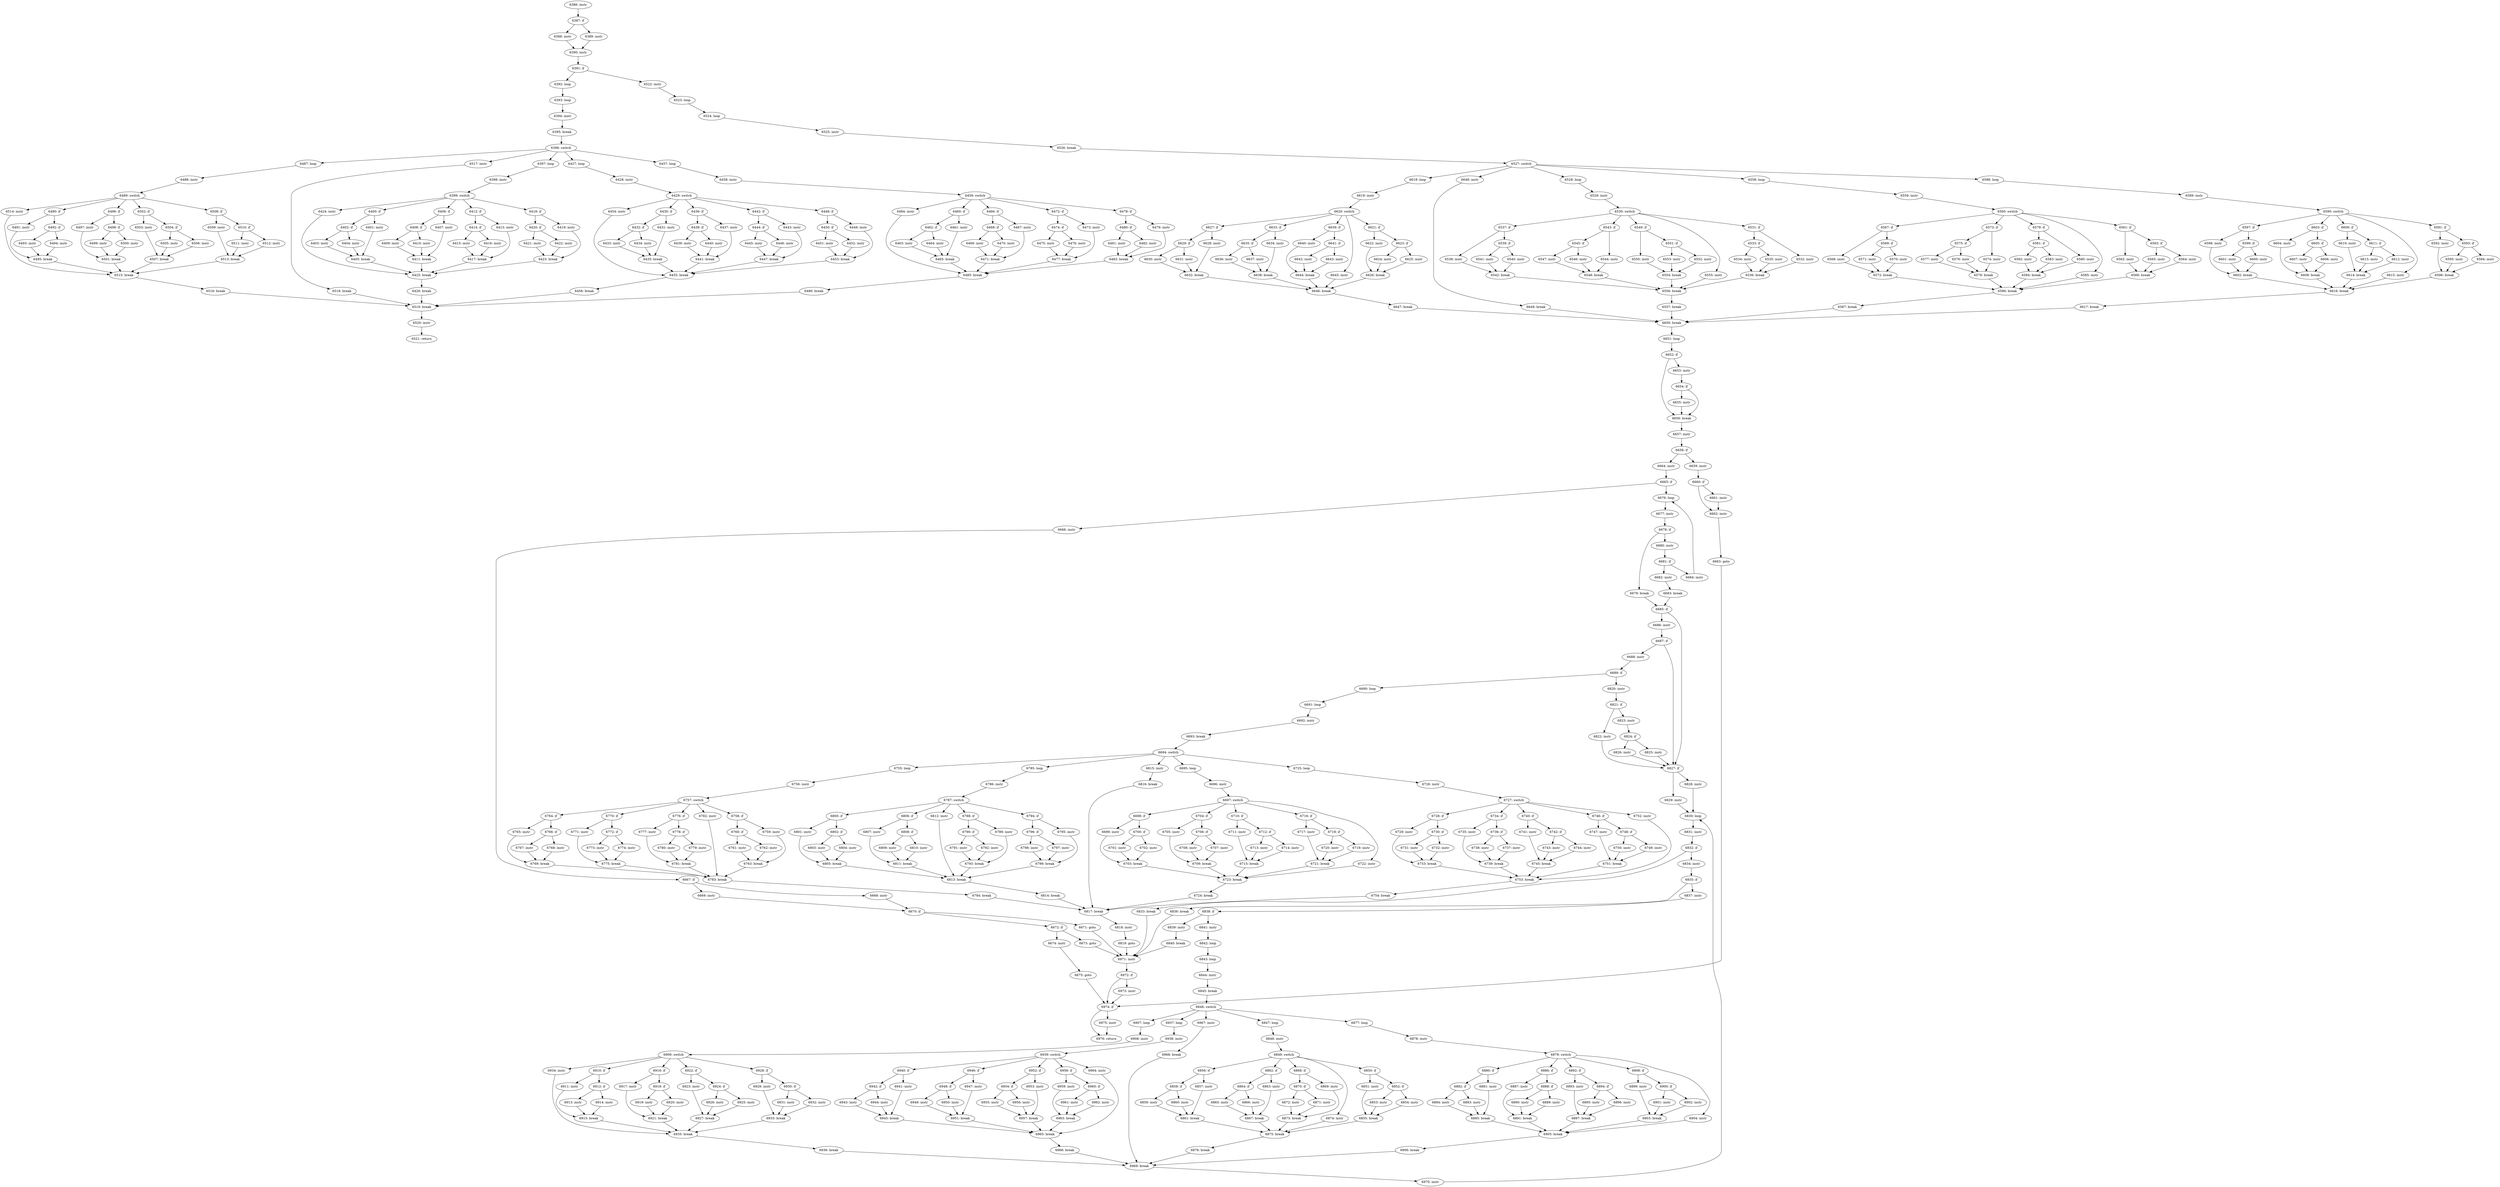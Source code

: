 digraph CFG_tcp_data_queue_ofo {
6386 [label="6386: instr"]
	6386 -> 6387
6387 [label="6387: if"]
	6387 -> 6388
	6387 -> 6389
6388 [label="6388: instr"]
	6388 -> 6390
6389 [label="6389: instr"]
	6389 -> 6390
6390 [label="6390: instr"]
	6390 -> 6391
6391 [label="6391: if"]
	6391 -> 6392
	6391 -> 6522
6392 [label="6392: loop"]
	6392 -> 6393
6393 [label="6393: loop"]
	6393 -> 6394
6394 [label="6394: instr"]
	6394 -> 6395
6395 [label="6395: break"]
	6395 -> 6396
6396 [label="6396: switch"]
	6396 -> 6517
	6396 -> 6487
	6396 -> 6457
	6396 -> 6427
	6396 -> 6397
6397 [label="6397: loop"]
	6397 -> 6398
6398 [label="6398: instr"]
	6398 -> 6399
6399 [label="6399: switch"]
	6399 -> 6424
	6399 -> 6418
	6399 -> 6412
	6399 -> 6406
	6399 -> 6400
6400 [label="6400: if"]
	6400 -> 6401
	6400 -> 6402
6401 [label="6401: instr"]
	6401 -> 6405
6402 [label="6402: if"]
	6402 -> 6403
	6402 -> 6404
6403 [label="6403: instr"]
	6403 -> 6405
6404 [label="6404: instr"]
	6404 -> 6405
6405 [label="6405: break"]
	6405 -> 6425
6406 [label="6406: if"]
	6406 -> 6407
	6406 -> 6408
6407 [label="6407: instr"]
	6407 -> 6411
6408 [label="6408: if"]
	6408 -> 6409
	6408 -> 6410
6409 [label="6409: instr"]
	6409 -> 6411
6410 [label="6410: instr"]
	6410 -> 6411
6411 [label="6411: break"]
	6411 -> 6425
6412 [label="6412: if"]
	6412 -> 6413
	6412 -> 6414
6413 [label="6413: instr"]
	6413 -> 6417
6414 [label="6414: if"]
	6414 -> 6415
	6414 -> 6416
6415 [label="6415: instr"]
	6415 -> 6417
6416 [label="6416: instr"]
	6416 -> 6417
6417 [label="6417: break"]
	6417 -> 6425
6418 [label="6418: if"]
	6418 -> 6419
	6418 -> 6420
6419 [label="6419: instr"]
	6419 -> 6423
6420 [label="6420: if"]
	6420 -> 6421
	6420 -> 6422
6421 [label="6421: instr"]
	6421 -> 6423
6422 [label="6422: instr"]
	6422 -> 6423
6423 [label="6423: break"]
	6423 -> 6425
6424 [label="6424: instr"]
	6424 -> 6425
6425 [label="6425: break"]
	6425 -> 6426
6426 [label="6426: break"]
	6426 -> 6519
6427 [label="6427: loop"]
	6427 -> 6428
6428 [label="6428: instr"]
	6428 -> 6429
6429 [label="6429: switch"]
	6429 -> 6454
	6429 -> 6448
	6429 -> 6442
	6429 -> 6436
	6429 -> 6430
6430 [label="6430: if"]
	6430 -> 6431
	6430 -> 6432
6431 [label="6431: instr"]
	6431 -> 6435
6432 [label="6432: if"]
	6432 -> 6433
	6432 -> 6434
6433 [label="6433: instr"]
	6433 -> 6435
6434 [label="6434: instr"]
	6434 -> 6435
6435 [label="6435: break"]
	6435 -> 6455
6436 [label="6436: if"]
	6436 -> 6437
	6436 -> 6438
6437 [label="6437: instr"]
	6437 -> 6441
6438 [label="6438: if"]
	6438 -> 6439
	6438 -> 6440
6439 [label="6439: instr"]
	6439 -> 6441
6440 [label="6440: instr"]
	6440 -> 6441
6441 [label="6441: break"]
	6441 -> 6455
6442 [label="6442: if"]
	6442 -> 6443
	6442 -> 6444
6443 [label="6443: instr"]
	6443 -> 6447
6444 [label="6444: if"]
	6444 -> 6445
	6444 -> 6446
6445 [label="6445: instr"]
	6445 -> 6447
6446 [label="6446: instr"]
	6446 -> 6447
6447 [label="6447: break"]
	6447 -> 6455
6448 [label="6448: if"]
	6448 -> 6449
	6448 -> 6450
6449 [label="6449: instr"]
	6449 -> 6453
6450 [label="6450: if"]
	6450 -> 6451
	6450 -> 6452
6451 [label="6451: instr"]
	6451 -> 6453
6452 [label="6452: instr"]
	6452 -> 6453
6453 [label="6453: break"]
	6453 -> 6455
6454 [label="6454: instr"]
	6454 -> 6455
6455 [label="6455: break"]
	6455 -> 6456
6456 [label="6456: break"]
	6456 -> 6519
6457 [label="6457: loop"]
	6457 -> 6458
6458 [label="6458: instr"]
	6458 -> 6459
6459 [label="6459: switch"]
	6459 -> 6484
	6459 -> 6478
	6459 -> 6472
	6459 -> 6466
	6459 -> 6460
6460 [label="6460: if"]
	6460 -> 6461
	6460 -> 6462
6461 [label="6461: instr"]
	6461 -> 6465
6462 [label="6462: if"]
	6462 -> 6463
	6462 -> 6464
6463 [label="6463: instr"]
	6463 -> 6465
6464 [label="6464: instr"]
	6464 -> 6465
6465 [label="6465: break"]
	6465 -> 6485
6466 [label="6466: if"]
	6466 -> 6467
	6466 -> 6468
6467 [label="6467: instr"]
	6467 -> 6471
6468 [label="6468: if"]
	6468 -> 6469
	6468 -> 6470
6469 [label="6469: instr"]
	6469 -> 6471
6470 [label="6470: instr"]
	6470 -> 6471
6471 [label="6471: break"]
	6471 -> 6485
6472 [label="6472: if"]
	6472 -> 6473
	6472 -> 6474
6473 [label="6473: instr"]
	6473 -> 6477
6474 [label="6474: if"]
	6474 -> 6475
	6474 -> 6476
6475 [label="6475: instr"]
	6475 -> 6477
6476 [label="6476: instr"]
	6476 -> 6477
6477 [label="6477: break"]
	6477 -> 6485
6478 [label="6478: if"]
	6478 -> 6479
	6478 -> 6480
6479 [label="6479: instr"]
	6479 -> 6483
6480 [label="6480: if"]
	6480 -> 6481
	6480 -> 6482
6481 [label="6481: instr"]
	6481 -> 6483
6482 [label="6482: instr"]
	6482 -> 6483
6483 [label="6483: break"]
	6483 -> 6485
6484 [label="6484: instr"]
	6484 -> 6485
6485 [label="6485: break"]
	6485 -> 6486
6486 [label="6486: break"]
	6486 -> 6519
6487 [label="6487: loop"]
	6487 -> 6488
6488 [label="6488: instr"]
	6488 -> 6489
6489 [label="6489: switch"]
	6489 -> 6514
	6489 -> 6508
	6489 -> 6502
	6489 -> 6496
	6489 -> 6490
6490 [label="6490: if"]
	6490 -> 6491
	6490 -> 6492
6491 [label="6491: instr"]
	6491 -> 6495
6492 [label="6492: if"]
	6492 -> 6493
	6492 -> 6494
6493 [label="6493: instr"]
	6493 -> 6495
6494 [label="6494: instr"]
	6494 -> 6495
6495 [label="6495: break"]
	6495 -> 6515
6496 [label="6496: if"]
	6496 -> 6497
	6496 -> 6498
6497 [label="6497: instr"]
	6497 -> 6501
6498 [label="6498: if"]
	6498 -> 6499
	6498 -> 6500
6499 [label="6499: instr"]
	6499 -> 6501
6500 [label="6500: instr"]
	6500 -> 6501
6501 [label="6501: break"]
	6501 -> 6515
6502 [label="6502: if"]
	6502 -> 6503
	6502 -> 6504
6503 [label="6503: instr"]
	6503 -> 6507
6504 [label="6504: if"]
	6504 -> 6505
	6504 -> 6506
6505 [label="6505: instr"]
	6505 -> 6507
6506 [label="6506: instr"]
	6506 -> 6507
6507 [label="6507: break"]
	6507 -> 6515
6508 [label="6508: if"]
	6508 -> 6509
	6508 -> 6510
6509 [label="6509: instr"]
	6509 -> 6513
6510 [label="6510: if"]
	6510 -> 6511
	6510 -> 6512
6511 [label="6511: instr"]
	6511 -> 6513
6512 [label="6512: instr"]
	6512 -> 6513
6513 [label="6513: break"]
	6513 -> 6515
6514 [label="6514: instr"]
	6514 -> 6515
6515 [label="6515: break"]
	6515 -> 6516
6516 [label="6516: break"]
	6516 -> 6519
6517 [label="6517: instr"]
	6517 -> 6518
6518 [label="6518: break"]
	6518 -> 6519
6519 [label="6519: break"]
	6519 -> 6520
6520 [label="6520: instr"]
	6520 -> 6521
6521 [label="6521: return"]
	
6522 [label="6522: instr"]
	6522 -> 6523
6523 [label="6523: loop"]
	6523 -> 6524
6524 [label="6524: loop"]
	6524 -> 6525
6525 [label="6525: instr"]
	6525 -> 6526
6526 [label="6526: break"]
	6526 -> 6527
6527 [label="6527: switch"]
	6527 -> 6648
	6527 -> 6618
	6527 -> 6588
	6527 -> 6558
	6527 -> 6528
6528 [label="6528: loop"]
	6528 -> 6529
6529 [label="6529: instr"]
	6529 -> 6530
6530 [label="6530: switch"]
	6530 -> 6555
	6530 -> 6549
	6530 -> 6543
	6530 -> 6537
	6530 -> 6531
6531 [label="6531: if"]
	6531 -> 6532
	6531 -> 6533
6532 [label="6532: instr"]
	6532 -> 6536
6533 [label="6533: if"]
	6533 -> 6534
	6533 -> 6535
6534 [label="6534: instr"]
	6534 -> 6536
6535 [label="6535: instr"]
	6535 -> 6536
6536 [label="6536: break"]
	6536 -> 6556
6537 [label="6537: if"]
	6537 -> 6538
	6537 -> 6539
6538 [label="6538: instr"]
	6538 -> 6542
6539 [label="6539: if"]
	6539 -> 6540
	6539 -> 6541
6540 [label="6540: instr"]
	6540 -> 6542
6541 [label="6541: instr"]
	6541 -> 6542
6542 [label="6542: break"]
	6542 -> 6556
6543 [label="6543: if"]
	6543 -> 6544
	6543 -> 6545
6544 [label="6544: instr"]
	6544 -> 6548
6545 [label="6545: if"]
	6545 -> 6546
	6545 -> 6547
6546 [label="6546: instr"]
	6546 -> 6548
6547 [label="6547: instr"]
	6547 -> 6548
6548 [label="6548: break"]
	6548 -> 6556
6549 [label="6549: if"]
	6549 -> 6550
	6549 -> 6551
6550 [label="6550: instr"]
	6550 -> 6554
6551 [label="6551: if"]
	6551 -> 6552
	6551 -> 6553
6552 [label="6552: instr"]
	6552 -> 6554
6553 [label="6553: instr"]
	6553 -> 6554
6554 [label="6554: break"]
	6554 -> 6556
6555 [label="6555: instr"]
	6555 -> 6556
6556 [label="6556: break"]
	6556 -> 6557
6557 [label="6557: break"]
	6557 -> 6650
6558 [label="6558: loop"]
	6558 -> 6559
6559 [label="6559: instr"]
	6559 -> 6560
6560 [label="6560: switch"]
	6560 -> 6585
	6560 -> 6579
	6560 -> 6573
	6560 -> 6567
	6560 -> 6561
6561 [label="6561: if"]
	6561 -> 6562
	6561 -> 6563
6562 [label="6562: instr"]
	6562 -> 6566
6563 [label="6563: if"]
	6563 -> 6564
	6563 -> 6565
6564 [label="6564: instr"]
	6564 -> 6566
6565 [label="6565: instr"]
	6565 -> 6566
6566 [label="6566: break"]
	6566 -> 6586
6567 [label="6567: if"]
	6567 -> 6568
	6567 -> 6569
6568 [label="6568: instr"]
	6568 -> 6572
6569 [label="6569: if"]
	6569 -> 6570
	6569 -> 6571
6570 [label="6570: instr"]
	6570 -> 6572
6571 [label="6571: instr"]
	6571 -> 6572
6572 [label="6572: break"]
	6572 -> 6586
6573 [label="6573: if"]
	6573 -> 6574
	6573 -> 6575
6574 [label="6574: instr"]
	6574 -> 6578
6575 [label="6575: if"]
	6575 -> 6576
	6575 -> 6577
6576 [label="6576: instr"]
	6576 -> 6578
6577 [label="6577: instr"]
	6577 -> 6578
6578 [label="6578: break"]
	6578 -> 6586
6579 [label="6579: if"]
	6579 -> 6580
	6579 -> 6581
6580 [label="6580: instr"]
	6580 -> 6584
6581 [label="6581: if"]
	6581 -> 6582
	6581 -> 6583
6582 [label="6582: instr"]
	6582 -> 6584
6583 [label="6583: instr"]
	6583 -> 6584
6584 [label="6584: break"]
	6584 -> 6586
6585 [label="6585: instr"]
	6585 -> 6586
6586 [label="6586: break"]
	6586 -> 6587
6587 [label="6587: break"]
	6587 -> 6650
6588 [label="6588: loop"]
	6588 -> 6589
6589 [label="6589: instr"]
	6589 -> 6590
6590 [label="6590: switch"]
	6590 -> 6615
	6590 -> 6609
	6590 -> 6603
	6590 -> 6597
	6590 -> 6591
6591 [label="6591: if"]
	6591 -> 6592
	6591 -> 6593
6592 [label="6592: instr"]
	6592 -> 6596
6593 [label="6593: if"]
	6593 -> 6594
	6593 -> 6595
6594 [label="6594: instr"]
	6594 -> 6596
6595 [label="6595: instr"]
	6595 -> 6596
6596 [label="6596: break"]
	6596 -> 6616
6597 [label="6597: if"]
	6597 -> 6598
	6597 -> 6599
6598 [label="6598: instr"]
	6598 -> 6602
6599 [label="6599: if"]
	6599 -> 6600
	6599 -> 6601
6600 [label="6600: instr"]
	6600 -> 6602
6601 [label="6601: instr"]
	6601 -> 6602
6602 [label="6602: break"]
	6602 -> 6616
6603 [label="6603: if"]
	6603 -> 6604
	6603 -> 6605
6604 [label="6604: instr"]
	6604 -> 6608
6605 [label="6605: if"]
	6605 -> 6606
	6605 -> 6607
6606 [label="6606: instr"]
	6606 -> 6608
6607 [label="6607: instr"]
	6607 -> 6608
6608 [label="6608: break"]
	6608 -> 6616
6609 [label="6609: if"]
	6609 -> 6610
	6609 -> 6611
6610 [label="6610: instr"]
	6610 -> 6614
6611 [label="6611: if"]
	6611 -> 6612
	6611 -> 6613
6612 [label="6612: instr"]
	6612 -> 6614
6613 [label="6613: instr"]
	6613 -> 6614
6614 [label="6614: break"]
	6614 -> 6616
6615 [label="6615: instr"]
	6615 -> 6616
6616 [label="6616: break"]
	6616 -> 6617
6617 [label="6617: break"]
	6617 -> 6650
6618 [label="6618: loop"]
	6618 -> 6619
6619 [label="6619: instr"]
	6619 -> 6620
6620 [label="6620: switch"]
	6620 -> 6645
	6620 -> 6639
	6620 -> 6633
	6620 -> 6627
	6620 -> 6621
6621 [label="6621: if"]
	6621 -> 6622
	6621 -> 6623
6622 [label="6622: instr"]
	6622 -> 6626
6623 [label="6623: if"]
	6623 -> 6624
	6623 -> 6625
6624 [label="6624: instr"]
	6624 -> 6626
6625 [label="6625: instr"]
	6625 -> 6626
6626 [label="6626: break"]
	6626 -> 6646
6627 [label="6627: if"]
	6627 -> 6628
	6627 -> 6629
6628 [label="6628: instr"]
	6628 -> 6632
6629 [label="6629: if"]
	6629 -> 6630
	6629 -> 6631
6630 [label="6630: instr"]
	6630 -> 6632
6631 [label="6631: instr"]
	6631 -> 6632
6632 [label="6632: break"]
	6632 -> 6646
6633 [label="6633: if"]
	6633 -> 6634
	6633 -> 6635
6634 [label="6634: instr"]
	6634 -> 6638
6635 [label="6635: if"]
	6635 -> 6636
	6635 -> 6637
6636 [label="6636: instr"]
	6636 -> 6638
6637 [label="6637: instr"]
	6637 -> 6638
6638 [label="6638: break"]
	6638 -> 6646
6639 [label="6639: if"]
	6639 -> 6640
	6639 -> 6641
6640 [label="6640: instr"]
	6640 -> 6644
6641 [label="6641: if"]
	6641 -> 6642
	6641 -> 6643
6642 [label="6642: instr"]
	6642 -> 6644
6643 [label="6643: instr"]
	6643 -> 6644
6644 [label="6644: break"]
	6644 -> 6646
6645 [label="6645: instr"]
	6645 -> 6646
6646 [label="6646: break"]
	6646 -> 6647
6647 [label="6647: break"]
	6647 -> 6650
6648 [label="6648: instr"]
	6648 -> 6649
6649 [label="6649: break"]
	6649 -> 6650
6650 [label="6650: break"]
	6650 -> 6651
6651 [label="6651: loop"]
	6651 -> 6652
6652 [label="6652: if"]
	6652 -> 6653
	6652 -> 6656
6653 [label="6653: instr"]
	6653 -> 6654
6654 [label="6654: if"]
	6654 -> 6655
	6654 -> 6656
6655 [label="6655: instr"]
	6655 -> 6656
6656 [label="6656: break"]
	6656 -> 6657
6657 [label="6657: instr"]
	6657 -> 6658
6658 [label="6658: if"]
	6658 -> 6659
	6658 -> 6664
6659 [label="6659: instr"]
	6659 -> 6660
6660 [label="6660: if"]
	6660 -> 6661
	6660 -> 6662
6661 [label="6661: instr"]
	6661 -> 6662
6662 [label="6662: instr"]
	6662 -> 6663
6663 [label="6663: goto"]
	6663 -> 6974
6664 [label="6664: instr"]
	6664 -> 6665
6665 [label="6665: if"]
	6665 -> 6666
	6665 -> 6676
6666 [label="6666: instr"]
	6666 -> 6667
6667 [label="6667: if"]
	6667 -> 6668
	6667 -> 6669
6668 [label="6668: instr"]
	6668 -> 6670
6669 [label="6669: instr"]
	6669 -> 6670
6670 [label="6670: if"]
	6670 -> 6671
	6670 -> 6672
6671 [label="6671: goto"]
	6671 -> 6971
6672 [label="6672: if"]
	6672 -> 6673
	6672 -> 6674
6673 [label="6673: goto"]
	6673 -> 6971
6674 [label="6674: instr"]
	6674 -> 6675
6675 [label="6675: goto"]
	6675 -> 6974
6676 [label="6676: loop"]
	6676 -> 6677
6677 [label="6677: instr"]
	6677 -> 6678
6678 [label="6678: if"]
	6678 -> 6680
	6678 -> 6679
6679 [label="6679: break"]
	6679 -> 6685
6680 [label="6680: instr"]
	6680 -> 6681
6681 [label="6681: if"]
	6681 -> 6682
	6681 -> 6684
6682 [label="6682: instr"]
	6682 -> 6683
6683 [label="6683: break"]
	6683 -> 6685
6684 [label="6684: instr"]
	6684 -> 6676
6685 [label="6685: if"]
	6685 -> 6686
	6685 -> 6827
6686 [label="6686: instr"]
	6686 -> 6687
6687 [label="6687: if"]
	6687 -> 6688
	6687 -> 6827
6688 [label="6688: instr"]
	6688 -> 6689
6689 [label="6689: if"]
	6689 -> 6820
	6689 -> 6690
6690 [label="6690: loop"]
	6690 -> 6691
6691 [label="6691: loop"]
	6691 -> 6692
6692 [label="6692: instr"]
	6692 -> 6693
6693 [label="6693: break"]
	6693 -> 6694
6694 [label="6694: switch"]
	6694 -> 6815
	6694 -> 6785
	6694 -> 6755
	6694 -> 6725
	6694 -> 6695
6695 [label="6695: loop"]
	6695 -> 6696
6696 [label="6696: instr"]
	6696 -> 6697
6697 [label="6697: switch"]
	6697 -> 6722
	6697 -> 6716
	6697 -> 6710
	6697 -> 6704
	6697 -> 6698
6698 [label="6698: if"]
	6698 -> 6699
	6698 -> 6700
6699 [label="6699: instr"]
	6699 -> 6703
6700 [label="6700: if"]
	6700 -> 6701
	6700 -> 6702
6701 [label="6701: instr"]
	6701 -> 6703
6702 [label="6702: instr"]
	6702 -> 6703
6703 [label="6703: break"]
	6703 -> 6723
6704 [label="6704: if"]
	6704 -> 6705
	6704 -> 6706
6705 [label="6705: instr"]
	6705 -> 6709
6706 [label="6706: if"]
	6706 -> 6707
	6706 -> 6708
6707 [label="6707: instr"]
	6707 -> 6709
6708 [label="6708: instr"]
	6708 -> 6709
6709 [label="6709: break"]
	6709 -> 6723
6710 [label="6710: if"]
	6710 -> 6711
	6710 -> 6712
6711 [label="6711: instr"]
	6711 -> 6715
6712 [label="6712: if"]
	6712 -> 6713
	6712 -> 6714
6713 [label="6713: instr"]
	6713 -> 6715
6714 [label="6714: instr"]
	6714 -> 6715
6715 [label="6715: break"]
	6715 -> 6723
6716 [label="6716: if"]
	6716 -> 6717
	6716 -> 6718
6717 [label="6717: instr"]
	6717 -> 6721
6718 [label="6718: if"]
	6718 -> 6719
	6718 -> 6720
6719 [label="6719: instr"]
	6719 -> 6721
6720 [label="6720: instr"]
	6720 -> 6721
6721 [label="6721: break"]
	6721 -> 6723
6722 [label="6722: instr"]
	6722 -> 6723
6723 [label="6723: break"]
	6723 -> 6724
6724 [label="6724: break"]
	6724 -> 6817
6725 [label="6725: loop"]
	6725 -> 6726
6726 [label="6726: instr"]
	6726 -> 6727
6727 [label="6727: switch"]
	6727 -> 6752
	6727 -> 6746
	6727 -> 6740
	6727 -> 6734
	6727 -> 6728
6728 [label="6728: if"]
	6728 -> 6729
	6728 -> 6730
6729 [label="6729: instr"]
	6729 -> 6733
6730 [label="6730: if"]
	6730 -> 6731
	6730 -> 6732
6731 [label="6731: instr"]
	6731 -> 6733
6732 [label="6732: instr"]
	6732 -> 6733
6733 [label="6733: break"]
	6733 -> 6753
6734 [label="6734: if"]
	6734 -> 6735
	6734 -> 6736
6735 [label="6735: instr"]
	6735 -> 6739
6736 [label="6736: if"]
	6736 -> 6737
	6736 -> 6738
6737 [label="6737: instr"]
	6737 -> 6739
6738 [label="6738: instr"]
	6738 -> 6739
6739 [label="6739: break"]
	6739 -> 6753
6740 [label="6740: if"]
	6740 -> 6741
	6740 -> 6742
6741 [label="6741: instr"]
	6741 -> 6745
6742 [label="6742: if"]
	6742 -> 6743
	6742 -> 6744
6743 [label="6743: instr"]
	6743 -> 6745
6744 [label="6744: instr"]
	6744 -> 6745
6745 [label="6745: break"]
	6745 -> 6753
6746 [label="6746: if"]
	6746 -> 6747
	6746 -> 6748
6747 [label="6747: instr"]
	6747 -> 6751
6748 [label="6748: if"]
	6748 -> 6749
	6748 -> 6750
6749 [label="6749: instr"]
	6749 -> 6751
6750 [label="6750: instr"]
	6750 -> 6751
6751 [label="6751: break"]
	6751 -> 6753
6752 [label="6752: instr"]
	6752 -> 6753
6753 [label="6753: break"]
	6753 -> 6754
6754 [label="6754: break"]
	6754 -> 6817
6755 [label="6755: loop"]
	6755 -> 6756
6756 [label="6756: instr"]
	6756 -> 6757
6757 [label="6757: switch"]
	6757 -> 6782
	6757 -> 6776
	6757 -> 6770
	6757 -> 6764
	6757 -> 6758
6758 [label="6758: if"]
	6758 -> 6759
	6758 -> 6760
6759 [label="6759: instr"]
	6759 -> 6763
6760 [label="6760: if"]
	6760 -> 6761
	6760 -> 6762
6761 [label="6761: instr"]
	6761 -> 6763
6762 [label="6762: instr"]
	6762 -> 6763
6763 [label="6763: break"]
	6763 -> 6783
6764 [label="6764: if"]
	6764 -> 6765
	6764 -> 6766
6765 [label="6765: instr"]
	6765 -> 6769
6766 [label="6766: if"]
	6766 -> 6767
	6766 -> 6768
6767 [label="6767: instr"]
	6767 -> 6769
6768 [label="6768: instr"]
	6768 -> 6769
6769 [label="6769: break"]
	6769 -> 6783
6770 [label="6770: if"]
	6770 -> 6771
	6770 -> 6772
6771 [label="6771: instr"]
	6771 -> 6775
6772 [label="6772: if"]
	6772 -> 6773
	6772 -> 6774
6773 [label="6773: instr"]
	6773 -> 6775
6774 [label="6774: instr"]
	6774 -> 6775
6775 [label="6775: break"]
	6775 -> 6783
6776 [label="6776: if"]
	6776 -> 6777
	6776 -> 6778
6777 [label="6777: instr"]
	6777 -> 6781
6778 [label="6778: if"]
	6778 -> 6779
	6778 -> 6780
6779 [label="6779: instr"]
	6779 -> 6781
6780 [label="6780: instr"]
	6780 -> 6781
6781 [label="6781: break"]
	6781 -> 6783
6782 [label="6782: instr"]
	6782 -> 6783
6783 [label="6783: break"]
	6783 -> 6784
6784 [label="6784: break"]
	6784 -> 6817
6785 [label="6785: loop"]
	6785 -> 6786
6786 [label="6786: instr"]
	6786 -> 6787
6787 [label="6787: switch"]
	6787 -> 6812
	6787 -> 6806
	6787 -> 6800
	6787 -> 6794
	6787 -> 6788
6788 [label="6788: if"]
	6788 -> 6789
	6788 -> 6790
6789 [label="6789: instr"]
	6789 -> 6793
6790 [label="6790: if"]
	6790 -> 6791
	6790 -> 6792
6791 [label="6791: instr"]
	6791 -> 6793
6792 [label="6792: instr"]
	6792 -> 6793
6793 [label="6793: break"]
	6793 -> 6813
6794 [label="6794: if"]
	6794 -> 6795
	6794 -> 6796
6795 [label="6795: instr"]
	6795 -> 6799
6796 [label="6796: if"]
	6796 -> 6797
	6796 -> 6798
6797 [label="6797: instr"]
	6797 -> 6799
6798 [label="6798: instr"]
	6798 -> 6799
6799 [label="6799: break"]
	6799 -> 6813
6800 [label="6800: if"]
	6800 -> 6801
	6800 -> 6802
6801 [label="6801: instr"]
	6801 -> 6805
6802 [label="6802: if"]
	6802 -> 6803
	6802 -> 6804
6803 [label="6803: instr"]
	6803 -> 6805
6804 [label="6804: instr"]
	6804 -> 6805
6805 [label="6805: break"]
	6805 -> 6813
6806 [label="6806: if"]
	6806 -> 6807
	6806 -> 6808
6807 [label="6807: instr"]
	6807 -> 6811
6808 [label="6808: if"]
	6808 -> 6809
	6808 -> 6810
6809 [label="6809: instr"]
	6809 -> 6811
6810 [label="6810: instr"]
	6810 -> 6811
6811 [label="6811: break"]
	6811 -> 6813
6812 [label="6812: instr"]
	6812 -> 6813
6813 [label="6813: break"]
	6813 -> 6814
6814 [label="6814: break"]
	6814 -> 6817
6815 [label="6815: instr"]
	6815 -> 6816
6816 [label="6816: break"]
	6816 -> 6817
6817 [label="6817: break"]
	6817 -> 6818
6818 [label="6818: instr"]
	6818 -> 6819
6819 [label="6819: goto"]
	6819 -> 6971
6820 [label="6820: instr"]
	6820 -> 6821
6821 [label="6821: if"]
	6821 -> 6822
	6821 -> 6823
6822 [label="6822: instr"]
	6822 -> 6827
6823 [label="6823: instr"]
	6823 -> 6824
6824 [label="6824: if"]
	6824 -> 6825
	6824 -> 6826
6825 [label="6825: instr"]
	6825 -> 6827
6826 [label="6826: instr"]
	6826 -> 6827
6827 [label="6827: if"]
	6827 -> 6828
	6827 -> 6829
6828 [label="6828: instr"]
	6828 -> 6830
6829 [label="6829: instr"]
	6829 -> 6830
6830 [label="6830: loop"]
	6830 -> 6831
6831 [label="6831: instr"]
	6831 -> 6832
6832 [label="6832: if"]
	6832 -> 6833
	6832 -> 6834
6833 [label="6833: break"]
	6833 -> 6971
6834 [label="6834: instr"]
	6834 -> 6835
6835 [label="6835: if"]
	6835 -> 6837
	6835 -> 6836
6836 [label="6836: break"]
	6836 -> 6971
6837 [label="6837: instr"]
	6837 -> 6838
6838 [label="6838: if"]
	6838 -> 6839
	6838 -> 6841
6839 [label="6839: instr"]
	6839 -> 6840
6840 [label="6840: break"]
	6840 -> 6971
6841 [label="6841: instr"]
	6841 -> 6842
6842 [label="6842: loop"]
	6842 -> 6843
6843 [label="6843: loop"]
	6843 -> 6844
6844 [label="6844: instr"]
	6844 -> 6845
6845 [label="6845: break"]
	6845 -> 6846
6846 [label="6846: switch"]
	6846 -> 6967
	6846 -> 6937
	6846 -> 6907
	6846 -> 6877
	6846 -> 6847
6847 [label="6847: loop"]
	6847 -> 6848
6848 [label="6848: instr"]
	6848 -> 6849
6849 [label="6849: switch"]
	6849 -> 6874
	6849 -> 6868
	6849 -> 6862
	6849 -> 6856
	6849 -> 6850
6850 [label="6850: if"]
	6850 -> 6851
	6850 -> 6852
6851 [label="6851: instr"]
	6851 -> 6855
6852 [label="6852: if"]
	6852 -> 6853
	6852 -> 6854
6853 [label="6853: instr"]
	6853 -> 6855
6854 [label="6854: instr"]
	6854 -> 6855
6855 [label="6855: break"]
	6855 -> 6875
6856 [label="6856: if"]
	6856 -> 6857
	6856 -> 6858
6857 [label="6857: instr"]
	6857 -> 6861
6858 [label="6858: if"]
	6858 -> 6859
	6858 -> 6860
6859 [label="6859: instr"]
	6859 -> 6861
6860 [label="6860: instr"]
	6860 -> 6861
6861 [label="6861: break"]
	6861 -> 6875
6862 [label="6862: if"]
	6862 -> 6863
	6862 -> 6864
6863 [label="6863: instr"]
	6863 -> 6867
6864 [label="6864: if"]
	6864 -> 6865
	6864 -> 6866
6865 [label="6865: instr"]
	6865 -> 6867
6866 [label="6866: instr"]
	6866 -> 6867
6867 [label="6867: break"]
	6867 -> 6875
6868 [label="6868: if"]
	6868 -> 6869
	6868 -> 6870
6869 [label="6869: instr"]
	6869 -> 6873
6870 [label="6870: if"]
	6870 -> 6871
	6870 -> 6872
6871 [label="6871: instr"]
	6871 -> 6873
6872 [label="6872: instr"]
	6872 -> 6873
6873 [label="6873: break"]
	6873 -> 6875
6874 [label="6874: instr"]
	6874 -> 6875
6875 [label="6875: break"]
	6875 -> 6876
6876 [label="6876: break"]
	6876 -> 6969
6877 [label="6877: loop"]
	6877 -> 6878
6878 [label="6878: instr"]
	6878 -> 6879
6879 [label="6879: switch"]
	6879 -> 6904
	6879 -> 6898
	6879 -> 6892
	6879 -> 6886
	6879 -> 6880
6880 [label="6880: if"]
	6880 -> 6881
	6880 -> 6882
6881 [label="6881: instr"]
	6881 -> 6885
6882 [label="6882: if"]
	6882 -> 6883
	6882 -> 6884
6883 [label="6883: instr"]
	6883 -> 6885
6884 [label="6884: instr"]
	6884 -> 6885
6885 [label="6885: break"]
	6885 -> 6905
6886 [label="6886: if"]
	6886 -> 6887
	6886 -> 6888
6887 [label="6887: instr"]
	6887 -> 6891
6888 [label="6888: if"]
	6888 -> 6889
	6888 -> 6890
6889 [label="6889: instr"]
	6889 -> 6891
6890 [label="6890: instr"]
	6890 -> 6891
6891 [label="6891: break"]
	6891 -> 6905
6892 [label="6892: if"]
	6892 -> 6893
	6892 -> 6894
6893 [label="6893: instr"]
	6893 -> 6897
6894 [label="6894: if"]
	6894 -> 6895
	6894 -> 6896
6895 [label="6895: instr"]
	6895 -> 6897
6896 [label="6896: instr"]
	6896 -> 6897
6897 [label="6897: break"]
	6897 -> 6905
6898 [label="6898: if"]
	6898 -> 6899
	6898 -> 6900
6899 [label="6899: instr"]
	6899 -> 6903
6900 [label="6900: if"]
	6900 -> 6901
	6900 -> 6902
6901 [label="6901: instr"]
	6901 -> 6903
6902 [label="6902: instr"]
	6902 -> 6903
6903 [label="6903: break"]
	6903 -> 6905
6904 [label="6904: instr"]
	6904 -> 6905
6905 [label="6905: break"]
	6905 -> 6906
6906 [label="6906: break"]
	6906 -> 6969
6907 [label="6907: loop"]
	6907 -> 6908
6908 [label="6908: instr"]
	6908 -> 6909
6909 [label="6909: switch"]
	6909 -> 6934
	6909 -> 6928
	6909 -> 6922
	6909 -> 6916
	6909 -> 6910
6910 [label="6910: if"]
	6910 -> 6911
	6910 -> 6912
6911 [label="6911: instr"]
	6911 -> 6915
6912 [label="6912: if"]
	6912 -> 6913
	6912 -> 6914
6913 [label="6913: instr"]
	6913 -> 6915
6914 [label="6914: instr"]
	6914 -> 6915
6915 [label="6915: break"]
	6915 -> 6935
6916 [label="6916: if"]
	6916 -> 6917
	6916 -> 6918
6917 [label="6917: instr"]
	6917 -> 6921
6918 [label="6918: if"]
	6918 -> 6919
	6918 -> 6920
6919 [label="6919: instr"]
	6919 -> 6921
6920 [label="6920: instr"]
	6920 -> 6921
6921 [label="6921: break"]
	6921 -> 6935
6922 [label="6922: if"]
	6922 -> 6923
	6922 -> 6924
6923 [label="6923: instr"]
	6923 -> 6927
6924 [label="6924: if"]
	6924 -> 6925
	6924 -> 6926
6925 [label="6925: instr"]
	6925 -> 6927
6926 [label="6926: instr"]
	6926 -> 6927
6927 [label="6927: break"]
	6927 -> 6935
6928 [label="6928: if"]
	6928 -> 6929
	6928 -> 6930
6929 [label="6929: instr"]
	6929 -> 6933
6930 [label="6930: if"]
	6930 -> 6931
	6930 -> 6932
6931 [label="6931: instr"]
	6931 -> 6933
6932 [label="6932: instr"]
	6932 -> 6933
6933 [label="6933: break"]
	6933 -> 6935
6934 [label="6934: instr"]
	6934 -> 6935
6935 [label="6935: break"]
	6935 -> 6936
6936 [label="6936: break"]
	6936 -> 6969
6937 [label="6937: loop"]
	6937 -> 6938
6938 [label="6938: instr"]
	6938 -> 6939
6939 [label="6939: switch"]
	6939 -> 6964
	6939 -> 6958
	6939 -> 6952
	6939 -> 6946
	6939 -> 6940
6940 [label="6940: if"]
	6940 -> 6941
	6940 -> 6942
6941 [label="6941: instr"]
	6941 -> 6945
6942 [label="6942: if"]
	6942 -> 6943
	6942 -> 6944
6943 [label="6943: instr"]
	6943 -> 6945
6944 [label="6944: instr"]
	6944 -> 6945
6945 [label="6945: break"]
	6945 -> 6965
6946 [label="6946: if"]
	6946 -> 6947
	6946 -> 6948
6947 [label="6947: instr"]
	6947 -> 6951
6948 [label="6948: if"]
	6948 -> 6949
	6948 -> 6950
6949 [label="6949: instr"]
	6949 -> 6951
6950 [label="6950: instr"]
	6950 -> 6951
6951 [label="6951: break"]
	6951 -> 6965
6952 [label="6952: if"]
	6952 -> 6953
	6952 -> 6954
6953 [label="6953: instr"]
	6953 -> 6957
6954 [label="6954: if"]
	6954 -> 6955
	6954 -> 6956
6955 [label="6955: instr"]
	6955 -> 6957
6956 [label="6956: instr"]
	6956 -> 6957
6957 [label="6957: break"]
	6957 -> 6965
6958 [label="6958: if"]
	6958 -> 6959
	6958 -> 6960
6959 [label="6959: instr"]
	6959 -> 6963
6960 [label="6960: if"]
	6960 -> 6961
	6960 -> 6962
6961 [label="6961: instr"]
	6961 -> 6963
6962 [label="6962: instr"]
	6962 -> 6963
6963 [label="6963: break"]
	6963 -> 6965
6964 [label="6964: instr"]
	6964 -> 6965
6965 [label="6965: break"]
	6965 -> 6966
6966 [label="6966: break"]
	6966 -> 6969
6967 [label="6967: instr"]
	6967 -> 6968
6968 [label="6968: break"]
	6968 -> 6969
6969 [label="6969: break"]
	6969 -> 6970
6970 [label="6970: instr"]
	6970 -> 6830
6971 [label="6971: instr"]
	6971 -> 6972
6972 [label="6972: if"]
	6972 -> 6973
	6972 -> 6974
6973 [label="6973: instr"]
	6973 -> 6974
6974 [label="6974: if"]
	6974 -> 6975
	6974 -> 6976
6975 [label="6975: instr"]
	6975 -> 6976
6976 [label="6976: return"]
	
}
